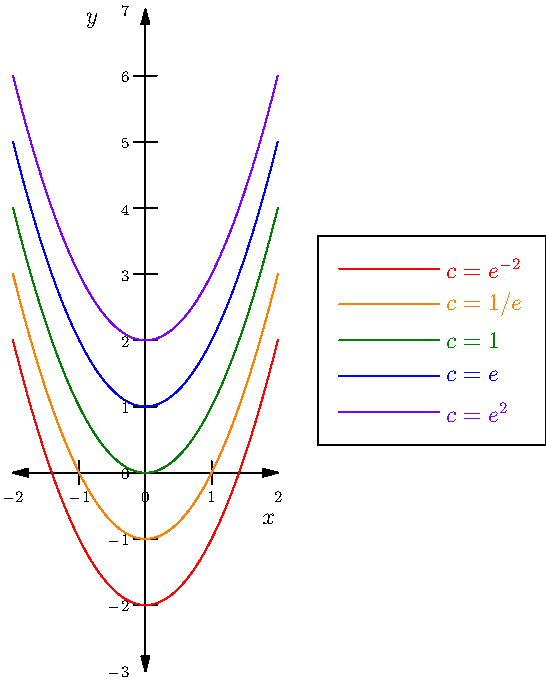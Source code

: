 // Asymptote code for plotting level curves of f(x, y) = y - x^2
import graph;

size(12cm);

real fa(real x) { return x**2 - 2; }
real fb(real x) { return x**2 - 1; }
real fc(real x) { return x**2; }
real fd(real x) { return x**2 + 1; }
real fe(real x) { return x**2 + 2; }

// Set up the range of the plot
real xmin = -2, xmax = 2;
real ymin = -3, ymax = 7;

xaxis("$x$", xmin, xmax, Ticks(Label(fontsize(8pt)), Step=1, begin=false, end=false), Arrows);
yaxis("$y$", ymin, ymax, Ticks(Label(fontsize(8pt)), Step=1, begin=false, end=false), Arrows);

draw(graph(fa, xmin, xmax, operator ..), red, "$c = e^{-2}$", align=W);
draw(graph(fb, xmin, xmax, operator ..), orange, "$c = 1/e$", align=W);
draw(graph(fc, xmin, xmax, operator ..), deepgreen, "$c = 1$", align=W);
draw(graph(fd, xmin, xmax, operator ..), blue, "$c = e$", align=W);
draw(graph(fe, xmin, xmax, operator ..), purple, "$c = e^2$", align=W);

add(legend(),point(E),(20,0),UnFill);
